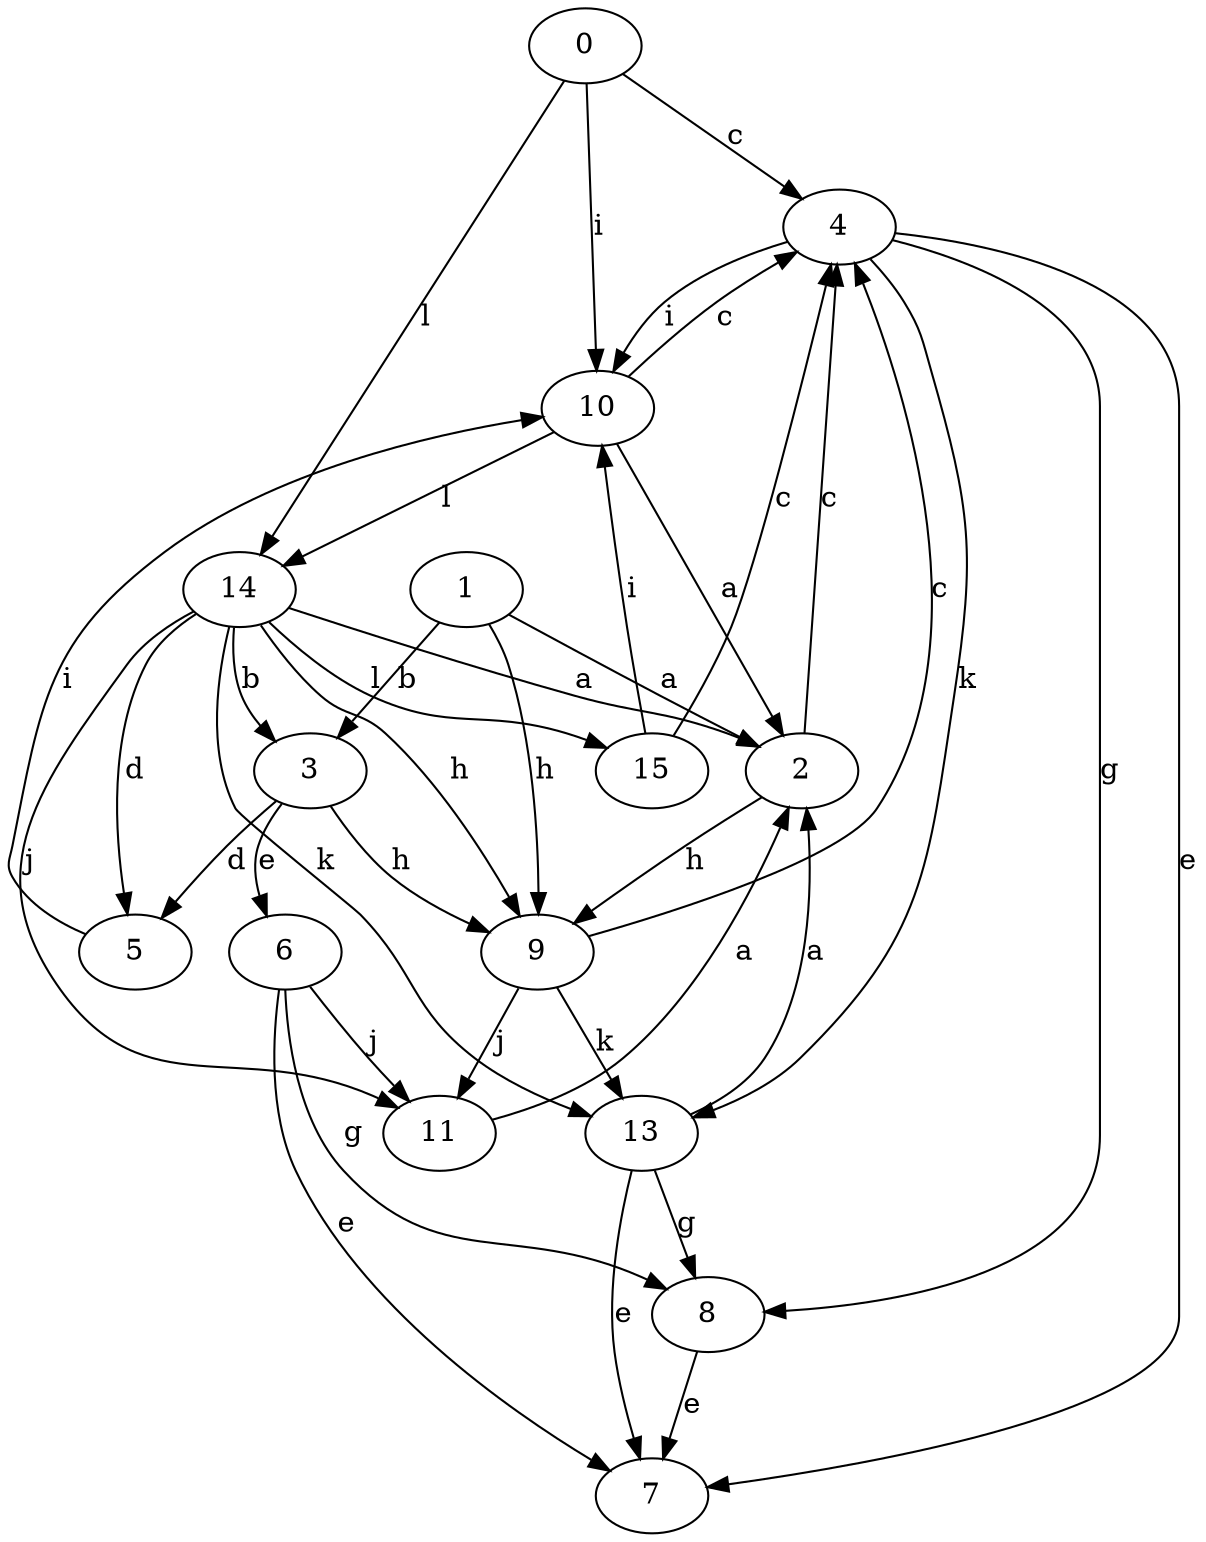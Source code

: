strict digraph  {
0;
1;
2;
3;
4;
5;
6;
7;
8;
9;
10;
11;
13;
14;
15;
0 -> 4  [label=c];
0 -> 10  [label=i];
0 -> 14  [label=l];
1 -> 2  [label=a];
1 -> 3  [label=b];
1 -> 9  [label=h];
2 -> 4  [label=c];
2 -> 9  [label=h];
3 -> 5  [label=d];
3 -> 6  [label=e];
3 -> 9  [label=h];
4 -> 7  [label=e];
4 -> 8  [label=g];
4 -> 10  [label=i];
4 -> 13  [label=k];
5 -> 10  [label=i];
6 -> 7  [label=e];
6 -> 8  [label=g];
6 -> 11  [label=j];
8 -> 7  [label=e];
9 -> 4  [label=c];
9 -> 11  [label=j];
9 -> 13  [label=k];
10 -> 2  [label=a];
10 -> 4  [label=c];
10 -> 14  [label=l];
11 -> 2  [label=a];
13 -> 2  [label=a];
13 -> 7  [label=e];
13 -> 8  [label=g];
14 -> 2  [label=a];
14 -> 3  [label=b];
14 -> 5  [label=d];
14 -> 9  [label=h];
14 -> 11  [label=j];
14 -> 13  [label=k];
14 -> 15  [label=l];
15 -> 4  [label=c];
15 -> 10  [label=i];
}
